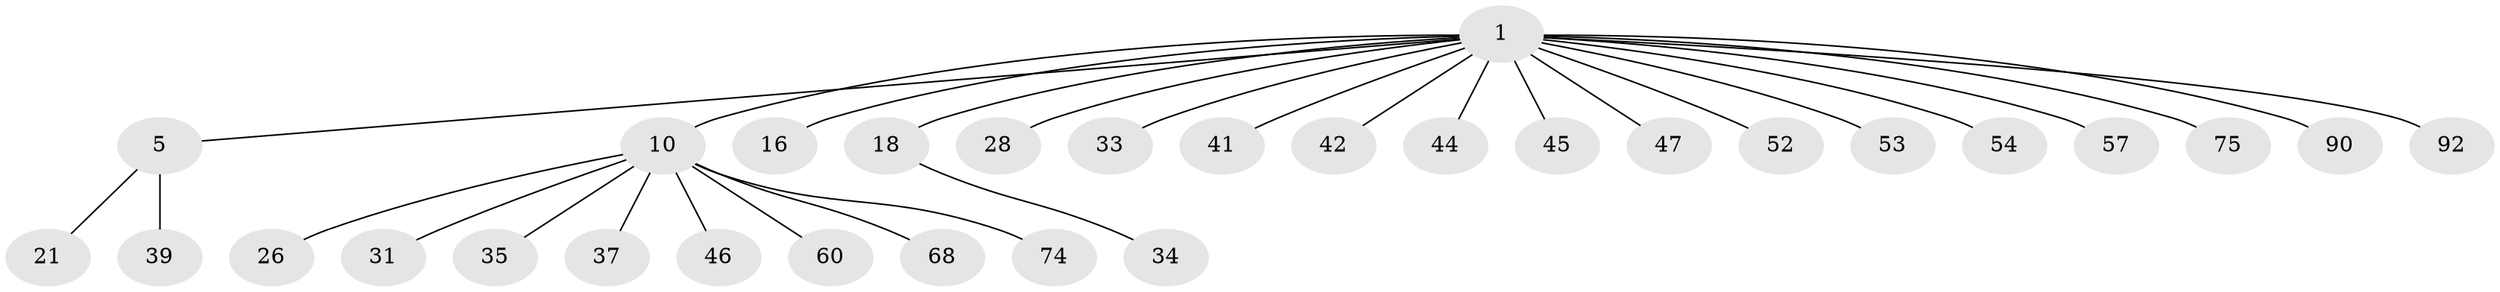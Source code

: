 // original degree distribution, {3: 0.10638297872340426, 2: 0.1702127659574468, 5: 0.0425531914893617, 6: 0.02127659574468085, 4: 0.10638297872340426, 1: 0.5531914893617021}
// Generated by graph-tools (version 1.1) at 2025/19/03/04/25 18:19:10]
// undirected, 30 vertices, 29 edges
graph export_dot {
graph [start="1"]
  node [color=gray90,style=filled];
  1 [super="+2+11+3"];
  5 [super="+30+9+8"];
  10 [super="+24+14+12"];
  16 [super="+94+91"];
  18 [super="+38+32+25"];
  21 [super="+50+51"];
  26 [super="+61"];
  28;
  31;
  33;
  34;
  35 [super="+66+36"];
  37 [super="+86"];
  39 [super="+63"];
  41;
  42 [super="+48+55"];
  44;
  45 [super="+64+69"];
  46 [super="+49"];
  47 [super="+70"];
  52;
  53;
  54 [super="+82"];
  57;
  60;
  68;
  74;
  75;
  90;
  92;
  1 -- 92;
  1 -- 16;
  1 -- 33;
  1 -- 52;
  1 -- 54;
  1 -- 45;
  1 -- 47;
  1 -- 5;
  1 -- 41;
  1 -- 42;
  1 -- 10;
  1 -- 75;
  1 -- 44;
  1 -- 18;
  1 -- 53;
  1 -- 57;
  1 -- 90;
  1 -- 28;
  5 -- 21;
  5 -- 39;
  10 -- 35;
  10 -- 37;
  10 -- 68;
  10 -- 74;
  10 -- 31;
  10 -- 26;
  10 -- 60;
  10 -- 46;
  18 -- 34;
}
